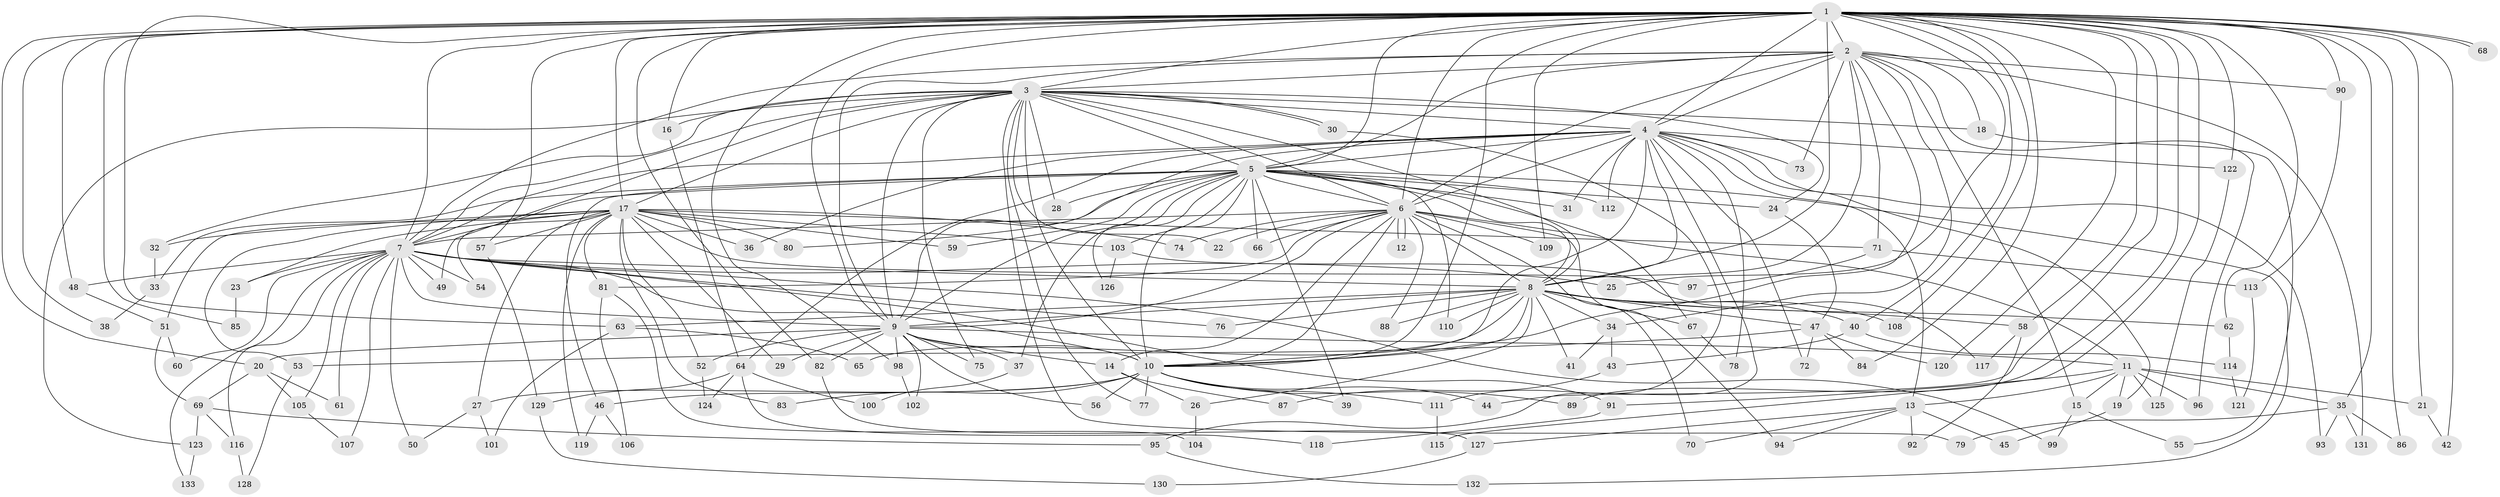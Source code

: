 // coarse degree distribution, {34: 0.009523809523809525, 26: 0.009523809523809525, 20: 0.02857142857142857, 23: 0.009523809523809525, 19: 0.009523809523809525, 22: 0.009523809523809525, 17: 0.009523809523809525, 14: 0.009523809523809525, 2: 0.5333333333333333, 5: 0.047619047619047616, 4: 0.08571428571428572, 3: 0.2, 21: 0.009523809523809525, 7: 0.01904761904761905, 6: 0.009523809523809525}
// Generated by graph-tools (version 1.1) at 2025/41/03/06/25 10:41:33]
// undirected, 133 vertices, 291 edges
graph export_dot {
graph [start="1"]
  node [color=gray90,style=filled];
  1;
  2;
  3;
  4;
  5;
  6;
  7;
  8;
  9;
  10;
  11;
  12;
  13;
  14;
  15;
  16;
  17;
  18;
  19;
  20;
  21;
  22;
  23;
  24;
  25;
  26;
  27;
  28;
  29;
  30;
  31;
  32;
  33;
  34;
  35;
  36;
  37;
  38;
  39;
  40;
  41;
  42;
  43;
  44;
  45;
  46;
  47;
  48;
  49;
  50;
  51;
  52;
  53;
  54;
  55;
  56;
  57;
  58;
  59;
  60;
  61;
  62;
  63;
  64;
  65;
  66;
  67;
  68;
  69;
  70;
  71;
  72;
  73;
  74;
  75;
  76;
  77;
  78;
  79;
  80;
  81;
  82;
  83;
  84;
  85;
  86;
  87;
  88;
  89;
  90;
  91;
  92;
  93;
  94;
  95;
  96;
  97;
  98;
  99;
  100;
  101;
  102;
  103;
  104;
  105;
  106;
  107;
  108;
  109;
  110;
  111;
  112;
  113;
  114;
  115;
  116;
  117;
  118;
  119;
  120;
  121;
  122;
  123;
  124;
  125;
  126;
  127;
  128;
  129;
  130;
  131;
  132;
  133;
  1 -- 2;
  1 -- 3;
  1 -- 4;
  1 -- 5;
  1 -- 6;
  1 -- 7;
  1 -- 8;
  1 -- 9;
  1 -- 10;
  1 -- 16;
  1 -- 17;
  1 -- 20;
  1 -- 21;
  1 -- 25;
  1 -- 35;
  1 -- 38;
  1 -- 40;
  1 -- 42;
  1 -- 44;
  1 -- 48;
  1 -- 57;
  1 -- 58;
  1 -- 62;
  1 -- 63;
  1 -- 68;
  1 -- 68;
  1 -- 82;
  1 -- 84;
  1 -- 85;
  1 -- 86;
  1 -- 89;
  1 -- 90;
  1 -- 98;
  1 -- 108;
  1 -- 109;
  1 -- 115;
  1 -- 120;
  1 -- 122;
  2 -- 3;
  2 -- 4;
  2 -- 5;
  2 -- 6;
  2 -- 7;
  2 -- 8;
  2 -- 9;
  2 -- 10;
  2 -- 15;
  2 -- 18;
  2 -- 34;
  2 -- 71;
  2 -- 73;
  2 -- 90;
  2 -- 96;
  2 -- 131;
  3 -- 4;
  3 -- 5;
  3 -- 6;
  3 -- 7;
  3 -- 8;
  3 -- 9;
  3 -- 10;
  3 -- 16;
  3 -- 17;
  3 -- 18;
  3 -- 22;
  3 -- 24;
  3 -- 28;
  3 -- 30;
  3 -- 30;
  3 -- 32;
  3 -- 49;
  3 -- 75;
  3 -- 77;
  3 -- 79;
  3 -- 123;
  4 -- 5;
  4 -- 6;
  4 -- 7;
  4 -- 8;
  4 -- 9;
  4 -- 10;
  4 -- 13;
  4 -- 19;
  4 -- 31;
  4 -- 36;
  4 -- 64;
  4 -- 72;
  4 -- 73;
  4 -- 78;
  4 -- 93;
  4 -- 95;
  4 -- 112;
  4 -- 122;
  5 -- 6;
  5 -- 7;
  5 -- 8;
  5 -- 9;
  5 -- 10;
  5 -- 24;
  5 -- 28;
  5 -- 31;
  5 -- 33;
  5 -- 37;
  5 -- 39;
  5 -- 46;
  5 -- 59;
  5 -- 66;
  5 -- 67;
  5 -- 80;
  5 -- 103;
  5 -- 110;
  5 -- 112;
  5 -- 126;
  5 -- 132;
  6 -- 7;
  6 -- 8;
  6 -- 9;
  6 -- 10;
  6 -- 11;
  6 -- 12;
  6 -- 12;
  6 -- 14;
  6 -- 22;
  6 -- 66;
  6 -- 70;
  6 -- 74;
  6 -- 81;
  6 -- 88;
  6 -- 94;
  6 -- 109;
  7 -- 8;
  7 -- 9;
  7 -- 10;
  7 -- 23;
  7 -- 25;
  7 -- 48;
  7 -- 49;
  7 -- 50;
  7 -- 54;
  7 -- 60;
  7 -- 61;
  7 -- 76;
  7 -- 91;
  7 -- 99;
  7 -- 105;
  7 -- 107;
  7 -- 116;
  7 -- 133;
  8 -- 9;
  8 -- 10;
  8 -- 26;
  8 -- 34;
  8 -- 40;
  8 -- 41;
  8 -- 47;
  8 -- 58;
  8 -- 62;
  8 -- 63;
  8 -- 65;
  8 -- 67;
  8 -- 76;
  8 -- 88;
  8 -- 108;
  8 -- 110;
  9 -- 10;
  9 -- 11;
  9 -- 14;
  9 -- 20;
  9 -- 29;
  9 -- 37;
  9 -- 52;
  9 -- 56;
  9 -- 75;
  9 -- 82;
  9 -- 98;
  9 -- 102;
  10 -- 27;
  10 -- 39;
  10 -- 44;
  10 -- 46;
  10 -- 56;
  10 -- 77;
  10 -- 83;
  10 -- 89;
  10 -- 111;
  11 -- 13;
  11 -- 15;
  11 -- 19;
  11 -- 21;
  11 -- 35;
  11 -- 91;
  11 -- 96;
  11 -- 125;
  13 -- 45;
  13 -- 70;
  13 -- 92;
  13 -- 94;
  13 -- 127;
  14 -- 26;
  14 -- 87;
  15 -- 55;
  15 -- 99;
  16 -- 64;
  17 -- 23;
  17 -- 27;
  17 -- 29;
  17 -- 32;
  17 -- 36;
  17 -- 51;
  17 -- 52;
  17 -- 53;
  17 -- 54;
  17 -- 57;
  17 -- 59;
  17 -- 71;
  17 -- 74;
  17 -- 80;
  17 -- 81;
  17 -- 83;
  17 -- 97;
  17 -- 103;
  17 -- 119;
  18 -- 55;
  19 -- 45;
  20 -- 61;
  20 -- 69;
  20 -- 105;
  21 -- 42;
  23 -- 85;
  24 -- 47;
  26 -- 104;
  27 -- 50;
  27 -- 101;
  30 -- 111;
  32 -- 33;
  33 -- 38;
  34 -- 41;
  34 -- 43;
  35 -- 79;
  35 -- 86;
  35 -- 93;
  35 -- 131;
  37 -- 100;
  40 -- 43;
  40 -- 114;
  43 -- 87;
  46 -- 106;
  46 -- 119;
  47 -- 53;
  47 -- 72;
  47 -- 84;
  47 -- 120;
  48 -- 51;
  51 -- 60;
  51 -- 69;
  52 -- 124;
  53 -- 128;
  57 -- 129;
  58 -- 92;
  58 -- 117;
  62 -- 114;
  63 -- 65;
  63 -- 101;
  64 -- 100;
  64 -- 118;
  64 -- 124;
  64 -- 129;
  67 -- 78;
  69 -- 95;
  69 -- 116;
  69 -- 123;
  71 -- 97;
  71 -- 113;
  81 -- 104;
  81 -- 106;
  82 -- 127;
  90 -- 113;
  91 -- 118;
  95 -- 132;
  98 -- 102;
  103 -- 117;
  103 -- 126;
  105 -- 107;
  111 -- 115;
  113 -- 121;
  114 -- 121;
  116 -- 128;
  122 -- 125;
  123 -- 133;
  127 -- 130;
  129 -- 130;
}

